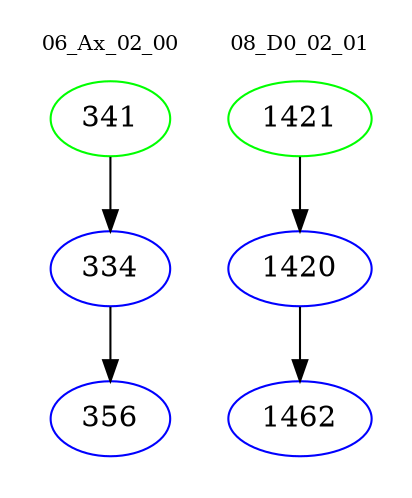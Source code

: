 digraph{
subgraph cluster_0 {
color = white
label = "06_Ax_02_00";
fontsize=10;
T0_341 [label="341", color="green"]
T0_341 -> T0_334 [color="black"]
T0_334 [label="334", color="blue"]
T0_334 -> T0_356 [color="black"]
T0_356 [label="356", color="blue"]
}
subgraph cluster_1 {
color = white
label = "08_D0_02_01";
fontsize=10;
T1_1421 [label="1421", color="green"]
T1_1421 -> T1_1420 [color="black"]
T1_1420 [label="1420", color="blue"]
T1_1420 -> T1_1462 [color="black"]
T1_1462 [label="1462", color="blue"]
}
}
